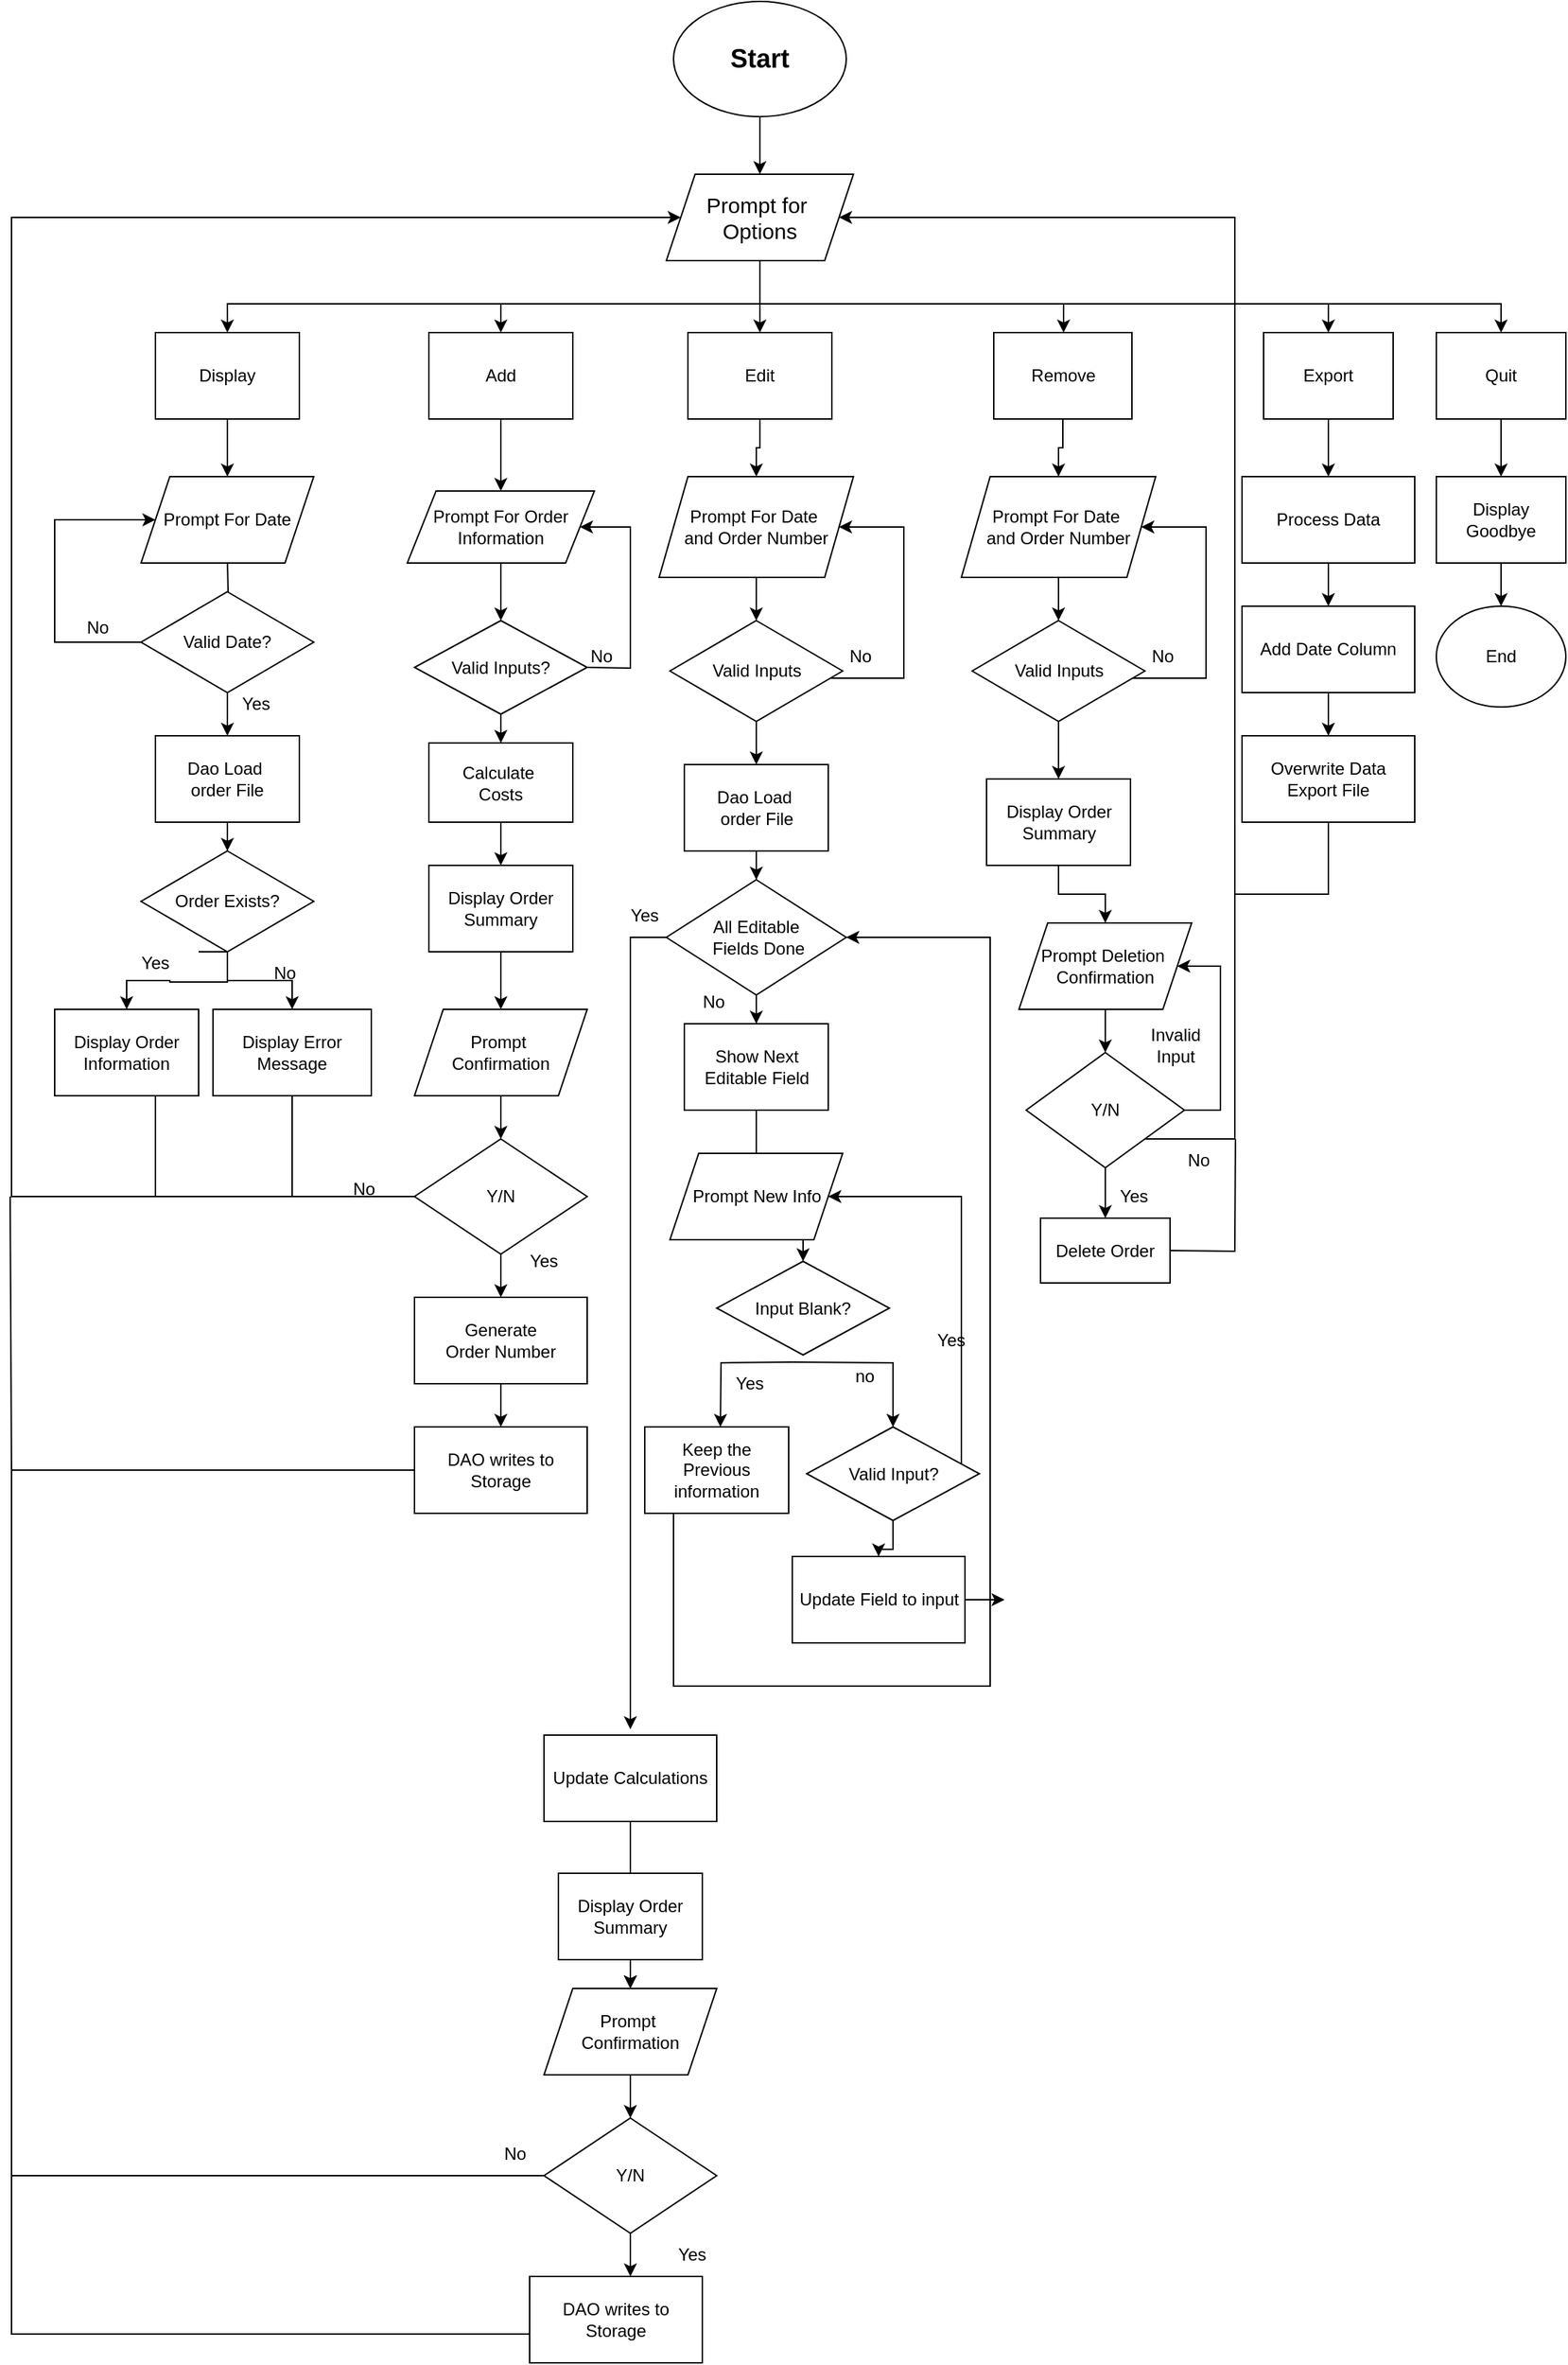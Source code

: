<mxfile version="28.2.8">
  <diagram name="Page-1" id="uycK8a8_iifxY78TXrul">
    <mxGraphModel dx="1840" dy="2476" grid="1" gridSize="10" guides="1" tooltips="1" connect="1" arrows="1" fold="1" page="1" pageScale="1" pageWidth="583" pageHeight="827" math="0" shadow="0">
      <root>
        <mxCell id="0" />
        <mxCell id="1" parent="0" />
        <mxCell id="ccUTw-ROl653swisLFIC-149" value="" style="edgeStyle=orthogonalEdgeStyle;rounded=0;orthogonalLoop=1;jettySize=auto;html=1;" edge="1" parent="1" source="ccUTw-ROl653swisLFIC-1" target="ccUTw-ROl653swisLFIC-144">
          <mxGeometry relative="1" as="geometry" />
        </mxCell>
        <mxCell id="ccUTw-ROl653swisLFIC-1" value="Remove" style="rounded=0;whiteSpace=wrap;html=1;" vertex="1" parent="1">
          <mxGeometry x="762.5" y="-560" width="96" height="60" as="geometry" />
        </mxCell>
        <mxCell id="ccUTw-ROl653swisLFIC-49" value="" style="edgeStyle=orthogonalEdgeStyle;rounded=0;orthogonalLoop=1;jettySize=auto;html=1;" edge="1" parent="1" source="ccUTw-ROl653swisLFIC-2" target="ccUTw-ROl653swisLFIC-48">
          <mxGeometry relative="1" as="geometry" />
        </mxCell>
        <mxCell id="ccUTw-ROl653swisLFIC-2" value="Add" style="rounded=0;whiteSpace=wrap;html=1;" vertex="1" parent="1">
          <mxGeometry x="370" y="-560" width="100" height="60" as="geometry" />
        </mxCell>
        <mxCell id="ccUTw-ROl653swisLFIC-3" value="Export" style="rounded=0;whiteSpace=wrap;html=1;" vertex="1" parent="1">
          <mxGeometry x="950" y="-560" width="90" height="60" as="geometry" />
        </mxCell>
        <mxCell id="ccUTw-ROl653swisLFIC-20" value="" style="edgeStyle=orthogonalEdgeStyle;rounded=0;orthogonalLoop=1;jettySize=auto;html=1;" edge="1" parent="1" source="ccUTw-ROl653swisLFIC-4">
          <mxGeometry relative="1" as="geometry">
            <mxPoint x="230" y="-460" as="targetPoint" />
          </mxGeometry>
        </mxCell>
        <mxCell id="ccUTw-ROl653swisLFIC-4" value="Display" style="rounded=0;whiteSpace=wrap;html=1;" vertex="1" parent="1">
          <mxGeometry x="180" y="-560" width="100" height="60" as="geometry" />
        </mxCell>
        <mxCell id="ccUTw-ROl653swisLFIC-75" value="" style="edgeStyle=orthogonalEdgeStyle;rounded=0;orthogonalLoop=1;jettySize=auto;html=1;" edge="1" parent="1" source="ccUTw-ROl653swisLFIC-5" target="ccUTw-ROl653swisLFIC-73">
          <mxGeometry relative="1" as="geometry" />
        </mxCell>
        <mxCell id="ccUTw-ROl653swisLFIC-5" value="Edit" style="rounded=0;whiteSpace=wrap;html=1;" vertex="1" parent="1">
          <mxGeometry x="550" y="-560" width="100" height="60" as="geometry" />
        </mxCell>
        <mxCell id="ccUTw-ROl653swisLFIC-8" value="&lt;font style=&quot;font-size: 18px;&quot;&gt;&lt;b&gt;Start&lt;/b&gt;&lt;/font&gt;" style="ellipse;whiteSpace=wrap;html=1;" vertex="1" parent="1">
          <mxGeometry x="540" y="-790" width="120" height="80" as="geometry" />
        </mxCell>
        <mxCell id="ccUTw-ROl653swisLFIC-13" value="" style="edgeStyle=orthogonalEdgeStyle;rounded=0;orthogonalLoop=1;jettySize=auto;html=1;" edge="1" parent="1" source="ccUTw-ROl653swisLFIC-8" target="ccUTw-ROl653swisLFIC-9">
          <mxGeometry relative="1" as="geometry">
            <mxPoint x="600" y="-710" as="sourcePoint" />
            <mxPoint x="600" y="-630" as="targetPoint" />
          </mxGeometry>
        </mxCell>
        <mxCell id="ccUTw-ROl653swisLFIC-26" style="edgeStyle=orthogonalEdgeStyle;rounded=0;orthogonalLoop=1;jettySize=auto;html=1;" edge="1" parent="1" source="ccUTw-ROl653swisLFIC-9" target="ccUTw-ROl653swisLFIC-5">
          <mxGeometry relative="1" as="geometry" />
        </mxCell>
        <mxCell id="ccUTw-ROl653swisLFIC-27" style="edgeStyle=orthogonalEdgeStyle;rounded=0;orthogonalLoop=1;jettySize=auto;html=1;" edge="1" parent="1" source="ccUTw-ROl653swisLFIC-9" target="ccUTw-ROl653swisLFIC-1">
          <mxGeometry relative="1" as="geometry">
            <Array as="points">
              <mxPoint x="600" y="-580" />
              <mxPoint x="811" y="-580" />
            </Array>
          </mxGeometry>
        </mxCell>
        <mxCell id="ccUTw-ROl653swisLFIC-45" style="edgeStyle=orthogonalEdgeStyle;rounded=0;orthogonalLoop=1;jettySize=auto;html=1;" edge="1" parent="1" source="ccUTw-ROl653swisLFIC-9" target="ccUTw-ROl653swisLFIC-2">
          <mxGeometry relative="1" as="geometry">
            <Array as="points">
              <mxPoint x="600" y="-580" />
              <mxPoint x="420" y="-580" />
            </Array>
          </mxGeometry>
        </mxCell>
        <mxCell id="ccUTw-ROl653swisLFIC-171" style="edgeStyle=orthogonalEdgeStyle;rounded=0;orthogonalLoop=1;jettySize=auto;html=1;" edge="1" parent="1" source="ccUTw-ROl653swisLFIC-9" target="ccUTw-ROl653swisLFIC-3">
          <mxGeometry relative="1" as="geometry">
            <Array as="points">
              <mxPoint x="600" y="-580" />
              <mxPoint x="995" y="-580" />
            </Array>
          </mxGeometry>
        </mxCell>
        <mxCell id="ccUTw-ROl653swisLFIC-172" style="edgeStyle=orthogonalEdgeStyle;rounded=0;orthogonalLoop=1;jettySize=auto;html=1;entryX=0.5;entryY=0;entryDx=0;entryDy=0;" edge="1" parent="1" source="ccUTw-ROl653swisLFIC-9" target="ccUTw-ROl653swisLFIC-14">
          <mxGeometry relative="1" as="geometry">
            <Array as="points">
              <mxPoint x="600" y="-580" />
              <mxPoint x="1115" y="-580" />
            </Array>
          </mxGeometry>
        </mxCell>
        <mxCell id="ccUTw-ROl653swisLFIC-9" value="&lt;font style=&quot;font-size: 15px;&quot;&gt;Prompt for&amp;nbsp;&lt;/font&gt;&lt;div&gt;&lt;font style=&quot;font-size: 15px;&quot;&gt;Options&lt;/font&gt;&lt;/div&gt;" style="shape=parallelogram;perimeter=parallelogramPerimeter;whiteSpace=wrap;html=1;fixedSize=1;" vertex="1" parent="1">
          <mxGeometry x="535" y="-670" width="130" height="60" as="geometry" />
        </mxCell>
        <mxCell id="ccUTw-ROl653swisLFIC-187" value="" style="edgeStyle=orthogonalEdgeStyle;rounded=0;orthogonalLoop=1;jettySize=auto;html=1;" edge="1" parent="1" source="ccUTw-ROl653swisLFIC-14" target="ccUTw-ROl653swisLFIC-183">
          <mxGeometry relative="1" as="geometry" />
        </mxCell>
        <mxCell id="ccUTw-ROl653swisLFIC-14" value="Quit" style="rounded=0;whiteSpace=wrap;html=1;" vertex="1" parent="1">
          <mxGeometry x="1070" y="-560" width="90" height="60" as="geometry" />
        </mxCell>
        <mxCell id="ccUTw-ROl653swisLFIC-30" value="" style="edgeStyle=orthogonalEdgeStyle;rounded=0;orthogonalLoop=1;jettySize=auto;html=1;" edge="1" parent="1" target="ccUTw-ROl653swisLFIC-29">
          <mxGeometry relative="1" as="geometry">
            <mxPoint x="230.048" y="-400" as="sourcePoint" />
          </mxGeometry>
        </mxCell>
        <mxCell id="ccUTw-ROl653swisLFIC-38" value="" style="edgeStyle=orthogonalEdgeStyle;rounded=0;orthogonalLoop=1;jettySize=auto;html=1;" edge="1" parent="1" source="ccUTw-ROl653swisLFIC-17" target="ccUTw-ROl653swisLFIC-37">
          <mxGeometry relative="1" as="geometry" />
        </mxCell>
        <mxCell id="ccUTw-ROl653swisLFIC-17" value="Dao Load&amp;nbsp;&lt;div&gt;order File&lt;/div&gt;" style="rounded=0;whiteSpace=wrap;html=1;" vertex="1" parent="1">
          <mxGeometry x="180" y="-280" width="100" height="60" as="geometry" />
        </mxCell>
        <mxCell id="ccUTw-ROl653swisLFIC-25" style="edgeStyle=orthogonalEdgeStyle;rounded=0;orthogonalLoop=1;jettySize=auto;html=1;" edge="1" parent="1" source="ccUTw-ROl653swisLFIC-18" target="ccUTw-ROl653swisLFIC-9">
          <mxGeometry relative="1" as="geometry">
            <Array as="points">
              <mxPoint x="180" y="40" />
              <mxPoint x="80" y="40" />
              <mxPoint x="80" y="-640" />
            </Array>
          </mxGeometry>
        </mxCell>
        <mxCell id="ccUTw-ROl653swisLFIC-18" value="Display Order&lt;div&gt;Information&lt;/div&gt;" style="rounded=0;whiteSpace=wrap;html=1;" vertex="1" parent="1">
          <mxGeometry x="110" y="-90" width="100" height="60" as="geometry" />
        </mxCell>
        <mxCell id="ccUTw-ROl653swisLFIC-31" value="" style="edgeStyle=orthogonalEdgeStyle;rounded=0;orthogonalLoop=1;jettySize=auto;html=1;" edge="1" parent="1" source="ccUTw-ROl653swisLFIC-29" target="ccUTw-ROl653swisLFIC-17">
          <mxGeometry relative="1" as="geometry" />
        </mxCell>
        <mxCell id="ccUTw-ROl653swisLFIC-29" value="Valid Date?" style="rhombus;whiteSpace=wrap;html=1;" vertex="1" parent="1">
          <mxGeometry x="170" y="-380" width="120" height="70" as="geometry" />
        </mxCell>
        <mxCell id="ccUTw-ROl653swisLFIC-87" style="edgeStyle=orthogonalEdgeStyle;rounded=0;orthogonalLoop=1;jettySize=auto;html=1;exitX=0;exitY=0.5;exitDx=0;exitDy=0;" edge="1" parent="1" source="ccUTw-ROl653swisLFIC-29" target="ccUTw-ROl653swisLFIC-74">
          <mxGeometry relative="1" as="geometry">
            <mxPoint x="130" y="-460" as="targetPoint" />
            <mxPoint x="130" y="-360" as="sourcePoint" />
            <Array as="points">
              <mxPoint x="110" y="-345" />
              <mxPoint x="110" y="-430" />
            </Array>
          </mxGeometry>
        </mxCell>
        <mxCell id="ccUTw-ROl653swisLFIC-34" value="Yes&lt;div&gt;&lt;br&gt;&lt;/div&gt;" style="text;html=1;whiteSpace=wrap;strokeColor=none;fillColor=none;align=center;verticalAlign=middle;rounded=0;" vertex="1" parent="1">
          <mxGeometry x="220" y="-310" width="60" height="30" as="geometry" />
        </mxCell>
        <mxCell id="ccUTw-ROl653swisLFIC-39" value="" style="edgeStyle=orthogonalEdgeStyle;rounded=0;orthogonalLoop=1;jettySize=auto;html=1;" edge="1" parent="1" target="ccUTw-ROl653swisLFIC-18">
          <mxGeometry relative="1" as="geometry">
            <mxPoint x="210" y="-130" as="sourcePoint" />
            <Array as="points">
              <mxPoint x="230" y="-130" />
              <mxPoint x="230" y="-109" />
              <mxPoint x="190" y="-109" />
              <mxPoint x="160" y="-110" />
            </Array>
          </mxGeometry>
        </mxCell>
        <mxCell id="ccUTw-ROl653swisLFIC-40" style="edgeStyle=orthogonalEdgeStyle;rounded=0;orthogonalLoop=1;jettySize=auto;html=1;" edge="1" parent="1" target="ccUTw-ROl653swisLFIC-41">
          <mxGeometry relative="1" as="geometry">
            <mxPoint x="270" y="-90" as="targetPoint" />
            <mxPoint x="230" y="-110" as="sourcePoint" />
            <Array as="points">
              <mxPoint x="275" y="-110" />
            </Array>
          </mxGeometry>
        </mxCell>
        <mxCell id="ccUTw-ROl653swisLFIC-37" value="Order Exists?" style="rhombus;whiteSpace=wrap;html=1;" vertex="1" parent="1">
          <mxGeometry x="170" y="-200" width="120" height="70" as="geometry" />
        </mxCell>
        <mxCell id="ccUTw-ROl653swisLFIC-41" value="Display Error Message" style="rounded=0;whiteSpace=wrap;html=1;" vertex="1" parent="1">
          <mxGeometry x="220" y="-90" width="110" height="60" as="geometry" />
        </mxCell>
        <mxCell id="ccUTw-ROl653swisLFIC-42" value="Yes&lt;div&gt;&lt;br&gt;&lt;/div&gt;" style="text;html=1;whiteSpace=wrap;strokeColor=none;fillColor=none;align=center;verticalAlign=middle;rounded=0;" vertex="1" parent="1">
          <mxGeometry x="150" y="-130" width="60" height="30" as="geometry" />
        </mxCell>
        <mxCell id="ccUTw-ROl653swisLFIC-43" value="No" style="text;html=1;whiteSpace=wrap;strokeColor=none;fillColor=none;align=center;verticalAlign=middle;rounded=0;" vertex="1" parent="1">
          <mxGeometry x="240" y="-130" width="60" height="30" as="geometry" />
        </mxCell>
        <mxCell id="ccUTw-ROl653swisLFIC-44" value="" style="endArrow=none;html=1;rounded=0;entryX=0.5;entryY=1;entryDx=0;entryDy=0;" edge="1" parent="1" target="ccUTw-ROl653swisLFIC-41">
          <mxGeometry width="50" height="50" relative="1" as="geometry">
            <mxPoint x="160" y="40" as="sourcePoint" />
            <mxPoint x="140" y="-170" as="targetPoint" />
            <Array as="points">
              <mxPoint x="220" y="40" />
              <mxPoint x="275" y="40" />
            </Array>
          </mxGeometry>
        </mxCell>
        <mxCell id="ccUTw-ROl653swisLFIC-46" value="" style="endArrow=classic;html=1;rounded=0;entryX=0.5;entryY=0;entryDx=0;entryDy=0;" edge="1" parent="1" target="ccUTw-ROl653swisLFIC-4">
          <mxGeometry width="50" height="50" relative="1" as="geometry">
            <mxPoint x="420" y="-580" as="sourcePoint" />
            <mxPoint x="410" y="-500" as="targetPoint" />
            <Array as="points">
              <mxPoint x="230" y="-580" />
            </Array>
          </mxGeometry>
        </mxCell>
        <mxCell id="ccUTw-ROl653swisLFIC-51" value="" style="edgeStyle=orthogonalEdgeStyle;rounded=0;orthogonalLoop=1;jettySize=auto;html=1;" edge="1" parent="1" source="ccUTw-ROl653swisLFIC-48" target="ccUTw-ROl653swisLFIC-50">
          <mxGeometry relative="1" as="geometry" />
        </mxCell>
        <mxCell id="ccUTw-ROl653swisLFIC-48" value="Prompt For Order&lt;div&gt;Information&lt;/div&gt;" style="shape=parallelogram;perimeter=parallelogramPerimeter;whiteSpace=wrap;html=1;fixedSize=1;" vertex="1" parent="1">
          <mxGeometry x="355" y="-450" width="130" height="50" as="geometry" />
        </mxCell>
        <mxCell id="ccUTw-ROl653swisLFIC-56" value="" style="edgeStyle=orthogonalEdgeStyle;rounded=0;orthogonalLoop=1;jettySize=auto;html=1;" edge="1" parent="1" source="ccUTw-ROl653swisLFIC-50" target="ccUTw-ROl653swisLFIC-55">
          <mxGeometry relative="1" as="geometry" />
        </mxCell>
        <mxCell id="ccUTw-ROl653swisLFIC-50" value="Valid Inputs?" style="rhombus;whiteSpace=wrap;html=1;" vertex="1" parent="1">
          <mxGeometry x="360" y="-360" width="120" height="65" as="geometry" />
        </mxCell>
        <mxCell id="ccUTw-ROl653swisLFIC-53" value="" style="endArrow=classic;html=1;rounded=0;entryX=1;entryY=0.5;entryDx=0;entryDy=0;exitX=1;exitY=0.5;exitDx=0;exitDy=0;" edge="1" parent="1" source="ccUTw-ROl653swisLFIC-50" target="ccUTw-ROl653swisLFIC-48">
          <mxGeometry width="50" height="50" relative="1" as="geometry">
            <mxPoint x="360" y="-290" as="sourcePoint" />
            <mxPoint x="410" y="-340" as="targetPoint" />
            <Array as="points">
              <mxPoint x="510" y="-327" />
              <mxPoint x="510" y="-370" />
              <mxPoint x="510" y="-425" />
            </Array>
          </mxGeometry>
        </mxCell>
        <mxCell id="ccUTw-ROl653swisLFIC-54" value="No" style="text;html=1;whiteSpace=wrap;strokeColor=none;fillColor=none;align=center;verticalAlign=middle;rounded=0;" vertex="1" parent="1">
          <mxGeometry x="460" y="-350" width="60" height="30" as="geometry" />
        </mxCell>
        <mxCell id="ccUTw-ROl653swisLFIC-58" value="" style="edgeStyle=orthogonalEdgeStyle;rounded=0;orthogonalLoop=1;jettySize=auto;html=1;" edge="1" parent="1" source="ccUTw-ROl653swisLFIC-55" target="ccUTw-ROl653swisLFIC-57">
          <mxGeometry relative="1" as="geometry" />
        </mxCell>
        <mxCell id="ccUTw-ROl653swisLFIC-55" value="Calculate&amp;nbsp;&lt;div&gt;Costs&lt;/div&gt;" style="rounded=0;whiteSpace=wrap;html=1;" vertex="1" parent="1">
          <mxGeometry x="370" y="-275" width="100" height="55" as="geometry" />
        </mxCell>
        <mxCell id="ccUTw-ROl653swisLFIC-60" value="" style="edgeStyle=orthogonalEdgeStyle;rounded=0;orthogonalLoop=1;jettySize=auto;html=1;" edge="1" parent="1" source="ccUTw-ROl653swisLFIC-57" target="ccUTw-ROl653swisLFIC-59">
          <mxGeometry relative="1" as="geometry" />
        </mxCell>
        <mxCell id="ccUTw-ROl653swisLFIC-57" value="Display Order&lt;div&gt;Summary&lt;/div&gt;" style="rounded=0;whiteSpace=wrap;html=1;" vertex="1" parent="1">
          <mxGeometry x="370" y="-190" width="100" height="60" as="geometry" />
        </mxCell>
        <mxCell id="ccUTw-ROl653swisLFIC-66" value="" style="edgeStyle=orthogonalEdgeStyle;rounded=0;orthogonalLoop=1;jettySize=auto;html=1;" edge="1" parent="1" source="ccUTw-ROl653swisLFIC-59" target="ccUTw-ROl653swisLFIC-61">
          <mxGeometry relative="1" as="geometry" />
        </mxCell>
        <mxCell id="ccUTw-ROl653swisLFIC-59" value="Prompt&amp;nbsp;&lt;div&gt;Confirmation&lt;/div&gt;" style="shape=parallelogram;perimeter=parallelogramPerimeter;whiteSpace=wrap;html=1;fixedSize=1;" vertex="1" parent="1">
          <mxGeometry x="360" y="-90" width="120" height="60" as="geometry" />
        </mxCell>
        <mxCell id="ccUTw-ROl653swisLFIC-68" value="" style="edgeStyle=orthogonalEdgeStyle;rounded=0;orthogonalLoop=1;jettySize=auto;html=1;" edge="1" parent="1" source="ccUTw-ROl653swisLFIC-61" target="ccUTw-ROl653swisLFIC-67">
          <mxGeometry relative="1" as="geometry" />
        </mxCell>
        <mxCell id="ccUTw-ROl653swisLFIC-61" value="Y/N" style="rhombus;whiteSpace=wrap;html=1;" vertex="1" parent="1">
          <mxGeometry x="360" width="120" height="80" as="geometry" />
        </mxCell>
        <mxCell id="ccUTw-ROl653swisLFIC-63" value="" style="endArrow=none;html=1;rounded=0;entryX=0;entryY=0.5;entryDx=0;entryDy=0;" edge="1" parent="1" target="ccUTw-ROl653swisLFIC-61">
          <mxGeometry width="50" height="50" relative="1" as="geometry">
            <mxPoint x="270" y="40" as="sourcePoint" />
            <mxPoint x="410" y="-90" as="targetPoint" />
          </mxGeometry>
        </mxCell>
        <mxCell id="ccUTw-ROl653swisLFIC-64" value="No" style="text;html=1;whiteSpace=wrap;strokeColor=none;fillColor=none;align=center;verticalAlign=middle;rounded=0;" vertex="1" parent="1">
          <mxGeometry x="295" y="30" width="60" height="10" as="geometry" />
        </mxCell>
        <mxCell id="ccUTw-ROl653swisLFIC-70" value="" style="edgeStyle=orthogonalEdgeStyle;rounded=0;orthogonalLoop=1;jettySize=auto;html=1;" edge="1" parent="1" source="ccUTw-ROl653swisLFIC-67" target="ccUTw-ROl653swisLFIC-69">
          <mxGeometry relative="1" as="geometry" />
        </mxCell>
        <mxCell id="ccUTw-ROl653swisLFIC-67" value="Generate&lt;div&gt;Order Number&lt;/div&gt;" style="rounded=0;whiteSpace=wrap;html=1;" vertex="1" parent="1">
          <mxGeometry x="360" y="110" width="120" height="60" as="geometry" />
        </mxCell>
        <mxCell id="ccUTw-ROl653swisLFIC-69" value="DAO writes to Storage" style="rounded=0;whiteSpace=wrap;html=1;" vertex="1" parent="1">
          <mxGeometry x="360" y="200" width="120" height="60" as="geometry" />
        </mxCell>
        <mxCell id="ccUTw-ROl653swisLFIC-71" value="" style="endArrow=none;html=1;rounded=0;entryX=0;entryY=0.5;entryDx=0;entryDy=0;" edge="1" parent="1" target="ccUTw-ROl653swisLFIC-69">
          <mxGeometry width="50" height="50" relative="1" as="geometry">
            <mxPoint x="79.048" y="40" as="sourcePoint" />
            <mxPoint x="450" y="130" as="targetPoint" />
            <Array as="points">
              <mxPoint x="80" y="230" />
            </Array>
          </mxGeometry>
        </mxCell>
        <mxCell id="ccUTw-ROl653swisLFIC-79" value="" style="edgeStyle=orthogonalEdgeStyle;rounded=0;orthogonalLoop=1;jettySize=auto;html=1;" edge="1" parent="1" source="ccUTw-ROl653swisLFIC-73" target="ccUTw-ROl653swisLFIC-76">
          <mxGeometry relative="1" as="geometry" />
        </mxCell>
        <mxCell id="ccUTw-ROl653swisLFIC-73" value="Prompt For Date&amp;nbsp;&lt;div&gt;and Order Number&lt;/div&gt;" style="shape=parallelogram;perimeter=parallelogramPerimeter;whiteSpace=wrap;html=1;fixedSize=1;" vertex="1" parent="1">
          <mxGeometry x="530" y="-460" width="135" height="70" as="geometry" />
        </mxCell>
        <mxCell id="ccUTw-ROl653swisLFIC-74" value="Prompt For Date" style="shape=parallelogram;perimeter=parallelogramPerimeter;whiteSpace=wrap;html=1;fixedSize=1;" vertex="1" parent="1">
          <mxGeometry x="170" y="-460" width="120" height="60" as="geometry" />
        </mxCell>
        <mxCell id="ccUTw-ROl653swisLFIC-77" style="edgeStyle=orthogonalEdgeStyle;rounded=0;orthogonalLoop=1;jettySize=auto;html=1;entryX=1;entryY=0.5;entryDx=0;entryDy=0;" edge="1" parent="1" source="ccUTw-ROl653swisLFIC-76" target="ccUTw-ROl653swisLFIC-73">
          <mxGeometry relative="1" as="geometry">
            <mxPoint x="720" y="-430" as="targetPoint" />
            <Array as="points">
              <mxPoint x="700" y="-320" />
              <mxPoint x="700" y="-425" />
            </Array>
          </mxGeometry>
        </mxCell>
        <mxCell id="ccUTw-ROl653swisLFIC-84" value="" style="edgeStyle=orthogonalEdgeStyle;rounded=0;orthogonalLoop=1;jettySize=auto;html=1;" edge="1" parent="1" source="ccUTw-ROl653swisLFIC-76" target="ccUTw-ROl653swisLFIC-82">
          <mxGeometry relative="1" as="geometry" />
        </mxCell>
        <mxCell id="ccUTw-ROl653swisLFIC-76" value="Valid Inputs" style="rhombus;whiteSpace=wrap;html=1;" vertex="1" parent="1">
          <mxGeometry x="537.5" y="-360" width="120" height="70" as="geometry" />
        </mxCell>
        <mxCell id="ccUTw-ROl653swisLFIC-78" value="No" style="text;html=1;whiteSpace=wrap;strokeColor=none;fillColor=none;align=center;verticalAlign=middle;rounded=0;" vertex="1" parent="1">
          <mxGeometry x="640" y="-350" width="60" height="30" as="geometry" />
        </mxCell>
        <mxCell id="ccUTw-ROl653swisLFIC-91" value="" style="edgeStyle=orthogonalEdgeStyle;rounded=0;orthogonalLoop=1;jettySize=auto;html=1;" edge="1" parent="1" source="ccUTw-ROl653swisLFIC-80" target="ccUTw-ROl653swisLFIC-90">
          <mxGeometry relative="1" as="geometry" />
        </mxCell>
        <mxCell id="ccUTw-ROl653swisLFIC-80" value="Show Next Editable Field" style="rounded=0;whiteSpace=wrap;html=1;" vertex="1" parent="1">
          <mxGeometry x="547.5" y="-80" width="100" height="60" as="geometry" />
        </mxCell>
        <mxCell id="ccUTw-ROl653swisLFIC-104" value="" style="edgeStyle=orthogonalEdgeStyle;rounded=0;orthogonalLoop=1;jettySize=auto;html=1;" edge="1" parent="1" source="ccUTw-ROl653swisLFIC-82" target="ccUTw-ROl653swisLFIC-101">
          <mxGeometry relative="1" as="geometry" />
        </mxCell>
        <mxCell id="ccUTw-ROl653swisLFIC-82" value="Dao Load&amp;nbsp;&lt;div&gt;order File&lt;/div&gt;" style="rounded=0;whiteSpace=wrap;html=1;" vertex="1" parent="1">
          <mxGeometry x="547.5" y="-260" width="100" height="60" as="geometry" />
        </mxCell>
        <mxCell id="ccUTw-ROl653swisLFIC-86" value="Prompt New Info" style="shape=parallelogram;perimeter=parallelogramPerimeter;whiteSpace=wrap;html=1;fixedSize=1;" vertex="1" parent="1">
          <mxGeometry x="537.5" y="10" width="120" height="60" as="geometry" />
        </mxCell>
        <mxCell id="ccUTw-ROl653swisLFIC-88" value="No" style="text;html=1;whiteSpace=wrap;strokeColor=none;fillColor=none;align=center;verticalAlign=middle;rounded=0;" vertex="1" parent="1">
          <mxGeometry x="110" y="-370" width="60" height="30" as="geometry" />
        </mxCell>
        <mxCell id="ccUTw-ROl653swisLFIC-93" style="edgeStyle=orthogonalEdgeStyle;rounded=0;orthogonalLoop=1;jettySize=auto;html=1;entryX=0.5;entryY=0;entryDx=0;entryDy=0;" edge="1" parent="1" target="ccUTw-ROl653swisLFIC-92">
          <mxGeometry relative="1" as="geometry">
            <mxPoint x="622.548" y="154.974" as="sourcePoint" />
          </mxGeometry>
        </mxCell>
        <mxCell id="ccUTw-ROl653swisLFIC-95" style="edgeStyle=orthogonalEdgeStyle;rounded=0;orthogonalLoop=1;jettySize=auto;html=1;" edge="1" parent="1">
          <mxGeometry relative="1" as="geometry">
            <mxPoint x="622.548" y="154.974" as="sourcePoint" />
            <mxPoint x="572.548" y="200" as="targetPoint" />
          </mxGeometry>
        </mxCell>
        <mxCell id="ccUTw-ROl653swisLFIC-90" value="Input Blank?" style="rhombus;whiteSpace=wrap;html=1;" vertex="1" parent="1">
          <mxGeometry x="570" y="85" width="120" height="65" as="geometry" />
        </mxCell>
        <mxCell id="ccUTw-ROl653swisLFIC-99" value="" style="edgeStyle=orthogonalEdgeStyle;rounded=0;orthogonalLoop=1;jettySize=auto;html=1;" edge="1" parent="1" source="ccUTw-ROl653swisLFIC-92" target="ccUTw-ROl653swisLFIC-98">
          <mxGeometry relative="1" as="geometry" />
        </mxCell>
        <mxCell id="ccUTw-ROl653swisLFIC-106" style="edgeStyle=orthogonalEdgeStyle;rounded=0;orthogonalLoop=1;jettySize=auto;html=1;entryX=1;entryY=0.5;entryDx=0;entryDy=0;" edge="1" parent="1" source="ccUTw-ROl653swisLFIC-92" target="ccUTw-ROl653swisLFIC-86">
          <mxGeometry relative="1" as="geometry">
            <mxPoint x="760" y="70" as="targetPoint" />
            <Array as="points">
              <mxPoint x="740" y="232" />
              <mxPoint x="740" y="40" />
            </Array>
          </mxGeometry>
        </mxCell>
        <mxCell id="ccUTw-ROl653swisLFIC-92" value="Valid Input?" style="rhombus;whiteSpace=wrap;html=1;" vertex="1" parent="1">
          <mxGeometry x="632.5" y="200" width="120" height="65" as="geometry" />
        </mxCell>
        <mxCell id="ccUTw-ROl653swisLFIC-108" style="edgeStyle=orthogonalEdgeStyle;rounded=0;orthogonalLoop=1;jettySize=auto;html=1;entryX=1;entryY=0.5;entryDx=0;entryDy=0;" edge="1" parent="1" source="ccUTw-ROl653swisLFIC-94" target="ccUTw-ROl653swisLFIC-101">
          <mxGeometry relative="1" as="geometry">
            <mxPoint x="790" y="-150" as="targetPoint" />
            <Array as="points">
              <mxPoint x="540" y="380" />
              <mxPoint x="760" y="380" />
              <mxPoint x="760" y="-140" />
            </Array>
          </mxGeometry>
        </mxCell>
        <mxCell id="ccUTw-ROl653swisLFIC-94" value="Keep the Previous information" style="rounded=0;whiteSpace=wrap;html=1;" vertex="1" parent="1">
          <mxGeometry x="520" y="200" width="100" height="60" as="geometry" />
        </mxCell>
        <mxCell id="ccUTw-ROl653swisLFIC-96" value="Yes" style="text;html=1;whiteSpace=wrap;strokeColor=none;fillColor=none;align=center;verticalAlign=middle;rounded=0;" vertex="1" parent="1">
          <mxGeometry x="562.5" y="155" width="60" height="30" as="geometry" />
        </mxCell>
        <mxCell id="ccUTw-ROl653swisLFIC-109" style="edgeStyle=orthogonalEdgeStyle;rounded=0;orthogonalLoop=1;jettySize=auto;html=1;" edge="1" parent="1" source="ccUTw-ROl653swisLFIC-98">
          <mxGeometry relative="1" as="geometry">
            <mxPoint x="770" y="320" as="targetPoint" />
          </mxGeometry>
        </mxCell>
        <mxCell id="ccUTw-ROl653swisLFIC-98" value="Update Field to input" style="rounded=0;whiteSpace=wrap;html=1;" vertex="1" parent="1">
          <mxGeometry x="622.5" y="290" width="120" height="60" as="geometry" />
        </mxCell>
        <mxCell id="ccUTw-ROl653swisLFIC-100" value="no" style="text;html=1;whiteSpace=wrap;strokeColor=none;fillColor=none;align=center;verticalAlign=middle;rounded=0;" vertex="1" parent="1">
          <mxGeometry x="642.5" y="150" width="60" height="30" as="geometry" />
        </mxCell>
        <mxCell id="ccUTw-ROl653swisLFIC-103" style="edgeStyle=orthogonalEdgeStyle;rounded=0;orthogonalLoop=1;jettySize=auto;html=1;entryX=0.5;entryY=0;entryDx=0;entryDy=0;" edge="1" parent="1" source="ccUTw-ROl653swisLFIC-101" target="ccUTw-ROl653swisLFIC-80">
          <mxGeometry relative="1" as="geometry" />
        </mxCell>
        <mxCell id="ccUTw-ROl653swisLFIC-101" value="All Editable&lt;div&gt;&amp;nbsp;Fields Done&lt;/div&gt;" style="rhombus;whiteSpace=wrap;html=1;" vertex="1" parent="1">
          <mxGeometry x="535" y="-180" width="125" height="80" as="geometry" />
        </mxCell>
        <mxCell id="ccUTw-ROl653swisLFIC-105" value="No" style="text;html=1;whiteSpace=wrap;strokeColor=none;fillColor=none;align=center;verticalAlign=middle;rounded=0;" vertex="1" parent="1">
          <mxGeometry x="537.5" y="-110" width="60" height="30" as="geometry" />
        </mxCell>
        <mxCell id="ccUTw-ROl653swisLFIC-107" value="Yes" style="text;html=1;whiteSpace=wrap;strokeColor=none;fillColor=none;align=center;verticalAlign=middle;rounded=0;" vertex="1" parent="1">
          <mxGeometry x="702.5" y="125" width="60" height="30" as="geometry" />
        </mxCell>
        <mxCell id="ccUTw-ROl653swisLFIC-110" value="" style="endArrow=classic;html=1;rounded=0;exitX=0;exitY=0.5;exitDx=0;exitDy=0;" edge="1" parent="1" source="ccUTw-ROl653swisLFIC-101">
          <mxGeometry width="50" height="50" relative="1" as="geometry">
            <mxPoint x="650" y="110" as="sourcePoint" />
            <mxPoint x="510" y="410" as="targetPoint" />
            <Array as="points">
              <mxPoint x="510" y="-140" />
              <mxPoint x="510" y="310" />
            </Array>
          </mxGeometry>
        </mxCell>
        <mxCell id="ccUTw-ROl653swisLFIC-111" value="" style="endArrow=none;html=1;rounded=0;entryX=0.5;entryY=1;entryDx=0;entryDy=0;" edge="1" parent="1" target="ccUTw-ROl653swisLFIC-90">
          <mxGeometry width="50" height="50" relative="1" as="geometry">
            <mxPoint x="630" y="150" as="sourcePoint" />
            <mxPoint x="700" y="290" as="targetPoint" />
          </mxGeometry>
        </mxCell>
        <mxCell id="ccUTw-ROl653swisLFIC-112" value="Yes" style="text;html=1;whiteSpace=wrap;strokeColor=none;fillColor=none;align=center;verticalAlign=middle;rounded=0;" vertex="1" parent="1">
          <mxGeometry x="490" y="-170" width="60" height="30" as="geometry" />
        </mxCell>
        <mxCell id="ccUTw-ROl653swisLFIC-135" value="" style="edgeStyle=orthogonalEdgeStyle;rounded=0;orthogonalLoop=1;jettySize=auto;html=1;" edge="1" parent="1" source="ccUTw-ROl653swisLFIC-114" target="ccUTw-ROl653swisLFIC-118">
          <mxGeometry relative="1" as="geometry" />
        </mxCell>
        <mxCell id="ccUTw-ROl653swisLFIC-114" value="Update Calculations" style="rounded=0;whiteSpace=wrap;html=1;" vertex="1" parent="1">
          <mxGeometry x="450" y="414" width="120" height="60" as="geometry" />
        </mxCell>
        <mxCell id="ccUTw-ROl653swisLFIC-129" value="" style="edgeStyle=orthogonalEdgeStyle;rounded=0;orthogonalLoop=1;jettySize=auto;html=1;" edge="1" parent="1" source="ccUTw-ROl653swisLFIC-116" target="ccUTw-ROl653swisLFIC-118">
          <mxGeometry relative="1" as="geometry" />
        </mxCell>
        <mxCell id="ccUTw-ROl653swisLFIC-116" value="Display Order&lt;div&gt;Summary&lt;/div&gt;" style="rounded=0;whiteSpace=wrap;html=1;" vertex="1" parent="1">
          <mxGeometry x="460" y="510" width="100" height="60" as="geometry" />
        </mxCell>
        <mxCell id="ccUTw-ROl653swisLFIC-117" value="" style="edgeStyle=orthogonalEdgeStyle;rounded=0;orthogonalLoop=1;jettySize=auto;html=1;" edge="1" parent="1" source="ccUTw-ROl653swisLFIC-118" target="ccUTw-ROl653swisLFIC-120">
          <mxGeometry relative="1" as="geometry" />
        </mxCell>
        <mxCell id="ccUTw-ROl653swisLFIC-118" value="Prompt&amp;nbsp;&lt;div&gt;Confirmation&lt;/div&gt;" style="shape=parallelogram;perimeter=parallelogramPerimeter;whiteSpace=wrap;html=1;fixedSize=1;" vertex="1" parent="1">
          <mxGeometry x="450" y="590" width="120" height="60" as="geometry" />
        </mxCell>
        <mxCell id="ccUTw-ROl653swisLFIC-119" value="" style="edgeStyle=orthogonalEdgeStyle;rounded=0;orthogonalLoop=1;jettySize=auto;html=1;" edge="1" parent="1" source="ccUTw-ROl653swisLFIC-120">
          <mxGeometry relative="1" as="geometry">
            <mxPoint x="510.048" y="790" as="targetPoint" />
          </mxGeometry>
        </mxCell>
        <mxCell id="ccUTw-ROl653swisLFIC-120" value="Y/N" style="rhombus;whiteSpace=wrap;html=1;" vertex="1" parent="1">
          <mxGeometry x="450" y="680" width="120" height="80" as="geometry" />
        </mxCell>
        <mxCell id="ccUTw-ROl653swisLFIC-123" value="DAO writes to Storage" style="rounded=0;whiteSpace=wrap;html=1;" vertex="1" parent="1">
          <mxGeometry x="440" y="790" width="120" height="60" as="geometry" />
        </mxCell>
        <mxCell id="ccUTw-ROl653swisLFIC-139" value="Yes" style="text;html=1;whiteSpace=wrap;strokeColor=none;fillColor=none;align=center;verticalAlign=middle;rounded=0;" vertex="1" parent="1">
          <mxGeometry x="523" y="760" width="60" height="30" as="geometry" />
        </mxCell>
        <mxCell id="ccUTw-ROl653swisLFIC-140" value="" style="endArrow=none;html=1;rounded=0;entryX=0;entryY=0.5;entryDx=0;entryDy=0;" edge="1" parent="1" target="ccUTw-ROl653swisLFIC-120">
          <mxGeometry width="50" height="50" relative="1" as="geometry">
            <mxPoint x="80" y="720" as="sourcePoint" />
            <mxPoint x="440" y="710" as="targetPoint" />
          </mxGeometry>
        </mxCell>
        <mxCell id="ccUTw-ROl653swisLFIC-141" value="No" style="text;html=1;whiteSpace=wrap;strokeColor=none;fillColor=none;align=center;verticalAlign=middle;rounded=0;" vertex="1" parent="1">
          <mxGeometry x="400" y="690" width="60" height="30" as="geometry" />
        </mxCell>
        <mxCell id="ccUTw-ROl653swisLFIC-142" value="" style="endArrow=none;html=1;rounded=0;" edge="1" parent="1">
          <mxGeometry width="50" height="50" relative="1" as="geometry">
            <mxPoint x="80" y="830" as="sourcePoint" />
            <mxPoint x="80" y="230" as="targetPoint" />
            <Array as="points">
              <mxPoint x="440" y="830" />
              <mxPoint x="80" y="830" />
            </Array>
          </mxGeometry>
        </mxCell>
        <mxCell id="ccUTw-ROl653swisLFIC-143" value="" style="edgeStyle=orthogonalEdgeStyle;rounded=0;orthogonalLoop=1;jettySize=auto;html=1;" edge="1" parent="1" source="ccUTw-ROl653swisLFIC-144" target="ccUTw-ROl653swisLFIC-146">
          <mxGeometry relative="1" as="geometry" />
        </mxCell>
        <mxCell id="ccUTw-ROl653swisLFIC-144" value="Prompt For Date&amp;nbsp;&lt;div&gt;and Order Number&lt;/div&gt;" style="shape=parallelogram;perimeter=parallelogramPerimeter;whiteSpace=wrap;html=1;fixedSize=1;" vertex="1" parent="1">
          <mxGeometry x="740" y="-460" width="135" height="70" as="geometry" />
        </mxCell>
        <mxCell id="ccUTw-ROl653swisLFIC-145" style="edgeStyle=orthogonalEdgeStyle;rounded=0;orthogonalLoop=1;jettySize=auto;html=1;entryX=1;entryY=0.5;entryDx=0;entryDy=0;" edge="1" parent="1" source="ccUTw-ROl653swisLFIC-146" target="ccUTw-ROl653swisLFIC-144">
          <mxGeometry relative="1" as="geometry">
            <mxPoint x="930" y="-430" as="targetPoint" />
            <Array as="points">
              <mxPoint x="910" y="-320" />
              <mxPoint x="910" y="-425" />
            </Array>
          </mxGeometry>
        </mxCell>
        <mxCell id="ccUTw-ROl653swisLFIC-156" value="" style="edgeStyle=orthogonalEdgeStyle;rounded=0;orthogonalLoop=1;jettySize=auto;html=1;" edge="1" parent="1" source="ccUTw-ROl653swisLFIC-146" target="ccUTw-ROl653swisLFIC-155">
          <mxGeometry relative="1" as="geometry" />
        </mxCell>
        <mxCell id="ccUTw-ROl653swisLFIC-146" value="Valid Inputs" style="rhombus;whiteSpace=wrap;html=1;" vertex="1" parent="1">
          <mxGeometry x="747.5" y="-360" width="120" height="70" as="geometry" />
        </mxCell>
        <mxCell id="ccUTw-ROl653swisLFIC-147" value="No" style="text;html=1;whiteSpace=wrap;strokeColor=none;fillColor=none;align=center;verticalAlign=middle;rounded=0;" vertex="1" parent="1">
          <mxGeometry x="850" y="-350" width="60" height="30" as="geometry" />
        </mxCell>
        <mxCell id="ccUTw-ROl653swisLFIC-158" value="" style="edgeStyle=orthogonalEdgeStyle;rounded=0;orthogonalLoop=1;jettySize=auto;html=1;" edge="1" parent="1" source="ccUTw-ROl653swisLFIC-155" target="ccUTw-ROl653swisLFIC-157">
          <mxGeometry relative="1" as="geometry" />
        </mxCell>
        <mxCell id="ccUTw-ROl653swisLFIC-155" value="Display Order&lt;div&gt;Summary&lt;/div&gt;" style="rounded=0;whiteSpace=wrap;html=1;" vertex="1" parent="1">
          <mxGeometry x="757.5" y="-250" width="100" height="60" as="geometry" />
        </mxCell>
        <mxCell id="ccUTw-ROl653swisLFIC-160" value="" style="edgeStyle=orthogonalEdgeStyle;rounded=0;orthogonalLoop=1;jettySize=auto;html=1;" edge="1" parent="1" source="ccUTw-ROl653swisLFIC-157" target="ccUTw-ROl653swisLFIC-159">
          <mxGeometry relative="1" as="geometry" />
        </mxCell>
        <mxCell id="ccUTw-ROl653swisLFIC-157" value="Prompt Deletion&amp;nbsp;&lt;div&gt;Confirmation&lt;/div&gt;" style="shape=parallelogram;perimeter=parallelogramPerimeter;whiteSpace=wrap;html=1;fixedSize=1;" vertex="1" parent="1">
          <mxGeometry x="780" y="-150" width="120" height="60" as="geometry" />
        </mxCell>
        <mxCell id="ccUTw-ROl653swisLFIC-163" value="" style="edgeStyle=orthogonalEdgeStyle;rounded=0;orthogonalLoop=1;jettySize=auto;html=1;" edge="1" parent="1" source="ccUTw-ROl653swisLFIC-159" target="ccUTw-ROl653swisLFIC-161">
          <mxGeometry relative="1" as="geometry" />
        </mxCell>
        <mxCell id="ccUTw-ROl653swisLFIC-165" style="edgeStyle=orthogonalEdgeStyle;rounded=0;orthogonalLoop=1;jettySize=auto;html=1;entryX=1;entryY=0.5;entryDx=0;entryDy=0;" edge="1" parent="1" source="ccUTw-ROl653swisLFIC-159" target="ccUTw-ROl653swisLFIC-157">
          <mxGeometry relative="1" as="geometry">
            <mxPoint x="940" y="-130" as="targetPoint" />
            <Array as="points">
              <mxPoint x="920" y="-20" />
              <mxPoint x="920" y="-120" />
            </Array>
          </mxGeometry>
        </mxCell>
        <mxCell id="ccUTw-ROl653swisLFIC-159" value="Y/N" style="rhombus;whiteSpace=wrap;html=1;" vertex="1" parent="1">
          <mxGeometry x="785" y="-60" width="110" height="80" as="geometry" />
        </mxCell>
        <mxCell id="ccUTw-ROl653swisLFIC-161" value="Delete Order" style="rounded=0;whiteSpace=wrap;html=1;" vertex="1" parent="1">
          <mxGeometry x="795" y="55" width="90" height="45" as="geometry" />
        </mxCell>
        <mxCell id="ccUTw-ROl653swisLFIC-162" value="Yes" style="text;html=1;whiteSpace=wrap;strokeColor=none;fillColor=none;align=center;verticalAlign=middle;rounded=0;" vertex="1" parent="1">
          <mxGeometry x="420" y="70" width="60" height="30" as="geometry" />
        </mxCell>
        <mxCell id="ccUTw-ROl653swisLFIC-164" value="Yes" style="text;html=1;whiteSpace=wrap;strokeColor=none;fillColor=none;align=center;verticalAlign=middle;rounded=0;" vertex="1" parent="1">
          <mxGeometry x="830" y="25" width="60" height="30" as="geometry" />
        </mxCell>
        <mxCell id="ccUTw-ROl653swisLFIC-166" value="Invalid Input" style="text;html=1;whiteSpace=wrap;strokeColor=none;fillColor=none;align=center;verticalAlign=middle;rounded=0;" vertex="1" parent="1">
          <mxGeometry x="858.5" y="-80" width="60" height="30" as="geometry" />
        </mxCell>
        <mxCell id="ccUTw-ROl653swisLFIC-167" value="" style="endArrow=classic;html=1;rounded=0;exitX=1;exitY=1;exitDx=0;exitDy=0;entryX=1;entryY=0.5;entryDx=0;entryDy=0;" edge="1" parent="1" source="ccUTw-ROl653swisLFIC-159" target="ccUTw-ROl653swisLFIC-9">
          <mxGeometry width="50" height="50" relative="1" as="geometry">
            <mxPoint x="670" y="200" as="sourcePoint" />
            <mxPoint x="940" y="-710" as="targetPoint" />
            <Array as="points">
              <mxPoint x="930" />
              <mxPoint x="930" y="-640" />
            </Array>
          </mxGeometry>
        </mxCell>
        <mxCell id="ccUTw-ROl653swisLFIC-168" value="No" style="text;html=1;whiteSpace=wrap;strokeColor=none;fillColor=none;align=center;verticalAlign=middle;rounded=0;" vertex="1" parent="1">
          <mxGeometry x="875" width="60" height="30" as="geometry" />
        </mxCell>
        <mxCell id="ccUTw-ROl653swisLFIC-173" value="" style="endArrow=none;html=1;rounded=0;entryX=0.924;entryY=0.005;entryDx=0;entryDy=0;exitX=1;exitY=0.5;exitDx=0;exitDy=0;entryPerimeter=0;" edge="1" parent="1" source="ccUTw-ROl653swisLFIC-161" target="ccUTw-ROl653swisLFIC-168">
          <mxGeometry width="50" height="50" relative="1" as="geometry">
            <mxPoint x="670" y="-50" as="sourcePoint" />
            <mxPoint x="720" y="-100" as="targetPoint" />
            <Array as="points">
              <mxPoint x="930" y="78" />
            </Array>
          </mxGeometry>
        </mxCell>
        <mxCell id="ccUTw-ROl653swisLFIC-174" value="" style="endArrow=classic;html=1;rounded=0;exitX=0.5;exitY=1;exitDx=0;exitDy=0;" edge="1" parent="1" source="ccUTw-ROl653swisLFIC-3">
          <mxGeometry width="50" height="50" relative="1" as="geometry">
            <mxPoint x="990" y="-430" as="sourcePoint" />
            <mxPoint x="995" y="-460" as="targetPoint" />
          </mxGeometry>
        </mxCell>
        <mxCell id="ccUTw-ROl653swisLFIC-179" value="" style="edgeStyle=orthogonalEdgeStyle;rounded=0;orthogonalLoop=1;jettySize=auto;html=1;" edge="1" parent="1" source="ccUTw-ROl653swisLFIC-175" target="ccUTw-ROl653swisLFIC-178">
          <mxGeometry relative="1" as="geometry" />
        </mxCell>
        <mxCell id="ccUTw-ROl653swisLFIC-175" value="Process Data" style="rounded=0;whiteSpace=wrap;html=1;" vertex="1" parent="1">
          <mxGeometry x="935" y="-460" width="120" height="60" as="geometry" />
        </mxCell>
        <mxCell id="ccUTw-ROl653swisLFIC-181" value="" style="edgeStyle=orthogonalEdgeStyle;rounded=0;orthogonalLoop=1;jettySize=auto;html=1;" edge="1" parent="1" source="ccUTw-ROl653swisLFIC-178" target="ccUTw-ROl653swisLFIC-180">
          <mxGeometry relative="1" as="geometry" />
        </mxCell>
        <mxCell id="ccUTw-ROl653swisLFIC-178" value="Add Date Column" style="rounded=0;whiteSpace=wrap;html=1;" vertex="1" parent="1">
          <mxGeometry x="935" y="-370" width="120" height="60" as="geometry" />
        </mxCell>
        <mxCell id="ccUTw-ROl653swisLFIC-180" value="Overwrite Data Export File" style="rounded=0;whiteSpace=wrap;html=1;" vertex="1" parent="1">
          <mxGeometry x="935" y="-280" width="120" height="60" as="geometry" />
        </mxCell>
        <mxCell id="ccUTw-ROl653swisLFIC-182" value="" style="endArrow=none;html=1;rounded=0;entryX=0.5;entryY=1;entryDx=0;entryDy=0;" edge="1" parent="1" target="ccUTw-ROl653swisLFIC-180">
          <mxGeometry width="50" height="50" relative="1" as="geometry">
            <mxPoint x="930" y="-170" as="sourcePoint" />
            <mxPoint x="860" y="-40" as="targetPoint" />
            <Array as="points">
              <mxPoint x="995" y="-170" />
            </Array>
          </mxGeometry>
        </mxCell>
        <mxCell id="ccUTw-ROl653swisLFIC-186" value="" style="edgeStyle=orthogonalEdgeStyle;rounded=0;orthogonalLoop=1;jettySize=auto;html=1;" edge="1" parent="1" source="ccUTw-ROl653swisLFIC-183" target="ccUTw-ROl653swisLFIC-185">
          <mxGeometry relative="1" as="geometry" />
        </mxCell>
        <mxCell id="ccUTw-ROl653swisLFIC-183" value="Display Goodbye" style="rounded=0;whiteSpace=wrap;html=1;" vertex="1" parent="1">
          <mxGeometry x="1070" y="-460" width="90" height="60" as="geometry" />
        </mxCell>
        <mxCell id="ccUTw-ROl653swisLFIC-185" value="End" style="ellipse;whiteSpace=wrap;html=1;" vertex="1" parent="1">
          <mxGeometry x="1070" y="-370" width="90" height="70" as="geometry" />
        </mxCell>
      </root>
    </mxGraphModel>
  </diagram>
</mxfile>

